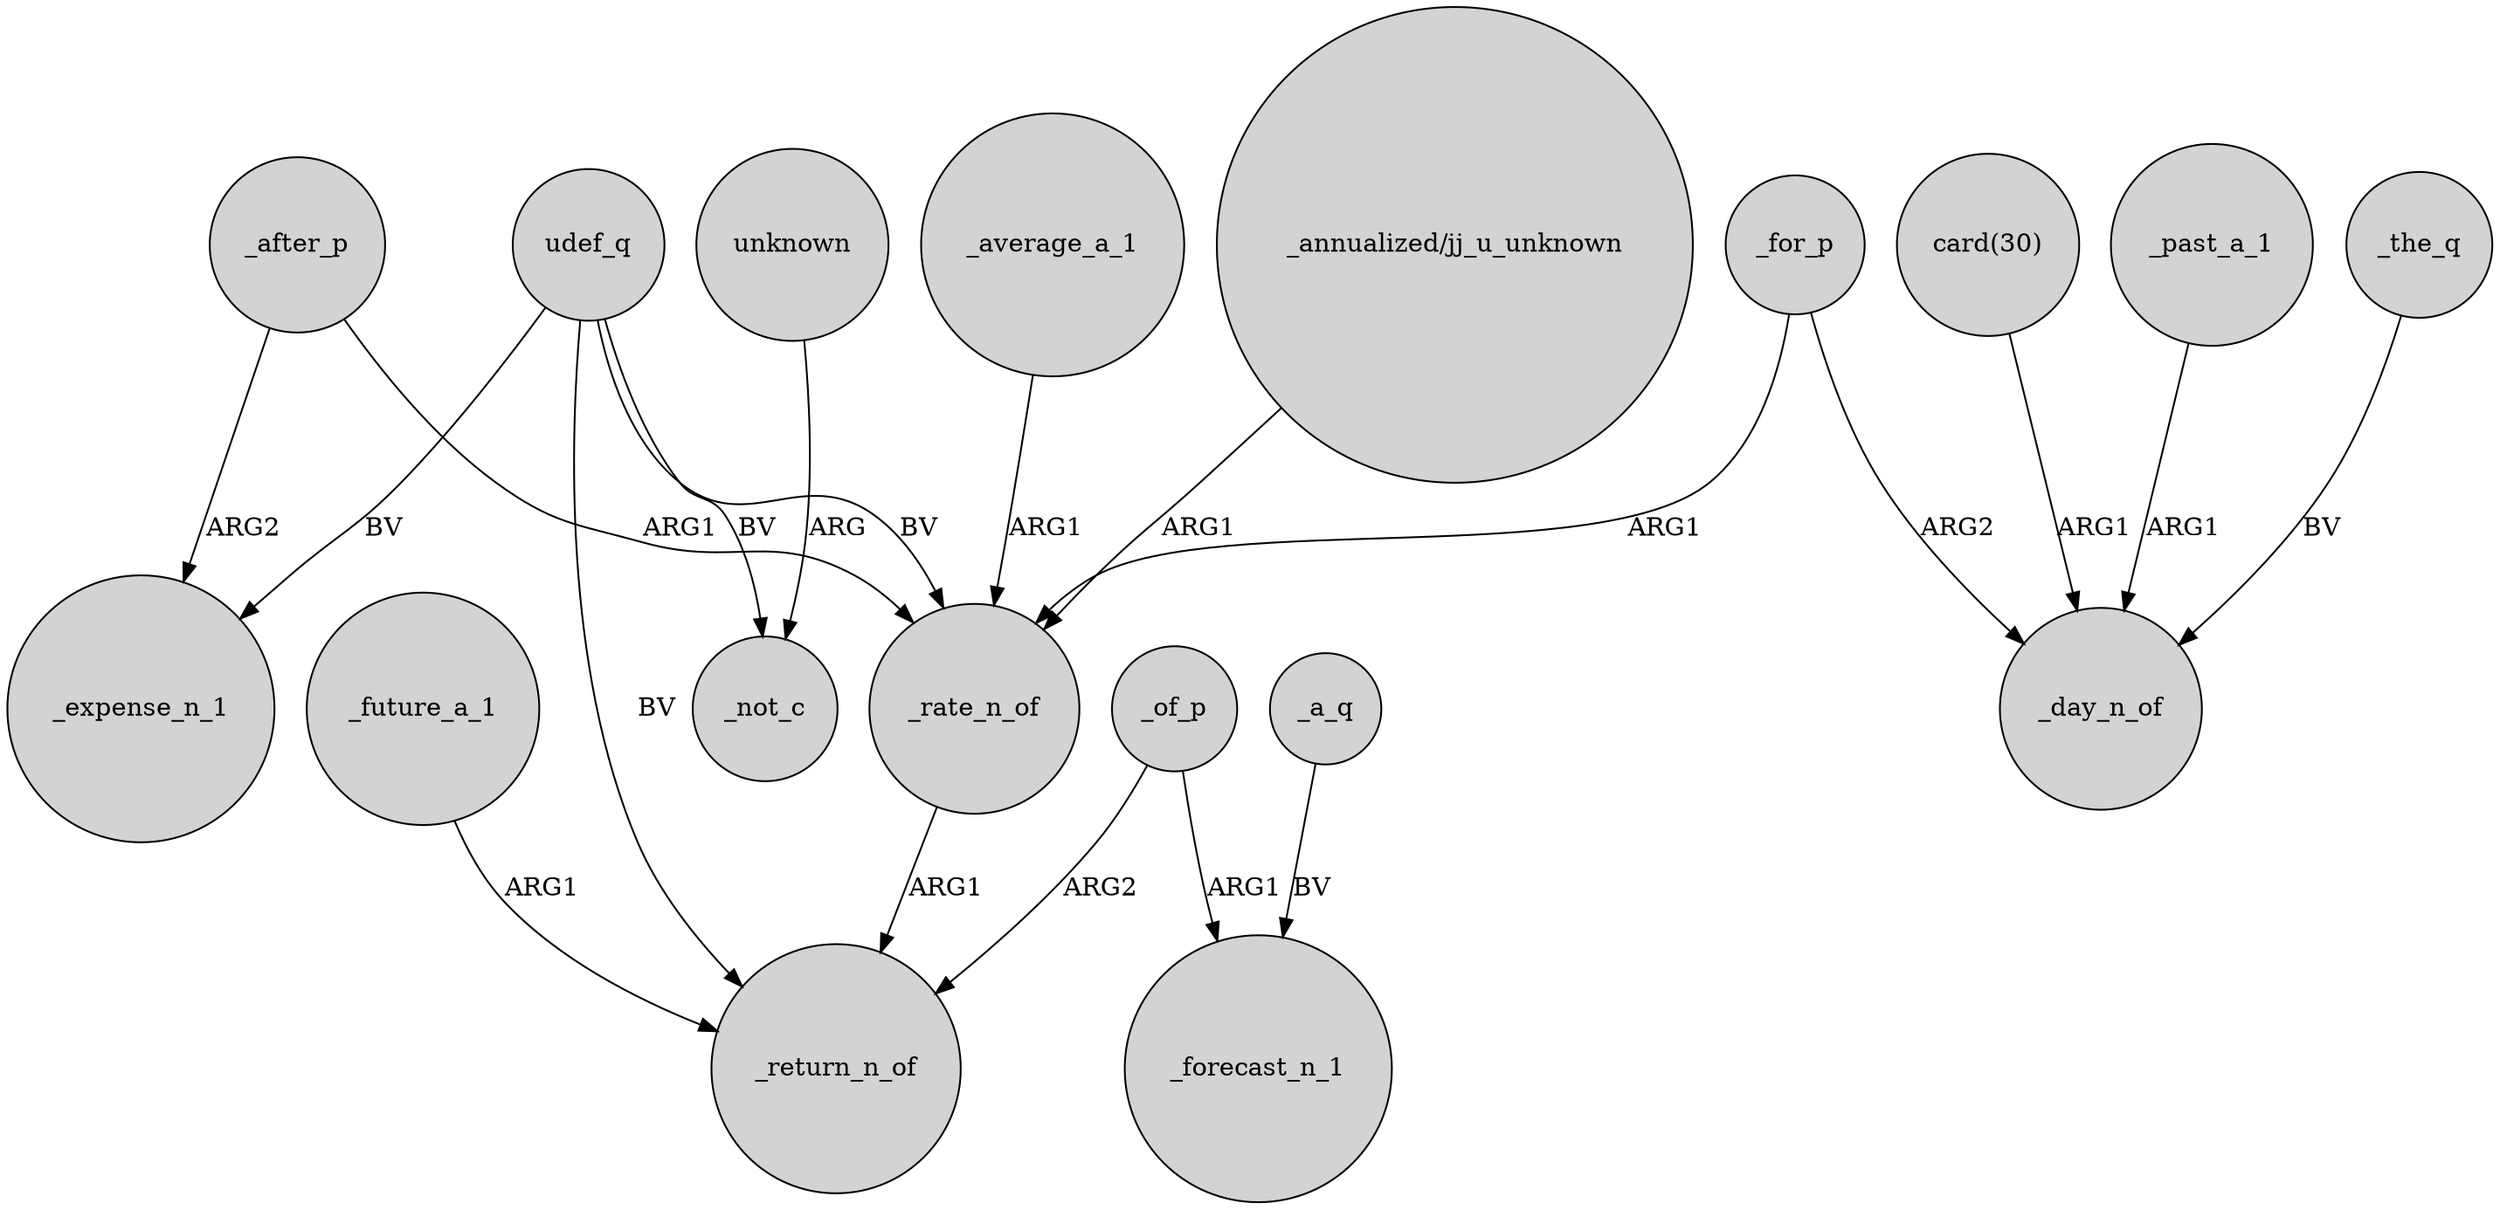 digraph {
	node [shape=circle style=filled]
	udef_q -> _expense_n_1 [label=BV]
	udef_q -> _return_n_of [label=BV]
	_future_a_1 -> _return_n_of [label=ARG1]
	_for_p -> _rate_n_of [label=ARG1]
	_a_q -> _forecast_n_1 [label=BV]
	udef_q -> _rate_n_of [label=BV]
	_after_p -> _expense_n_1 [label=ARG2]
	_of_p -> _return_n_of [label=ARG2]
	_rate_n_of -> _return_n_of [label=ARG1]
	_the_q -> _day_n_of [label=BV]
	_for_p -> _day_n_of [label=ARG2]
	_after_p -> _rate_n_of [label=ARG1]
	_of_p -> _forecast_n_1 [label=ARG1]
	_average_a_1 -> _rate_n_of [label=ARG1]
	"_annualized/jj_u_unknown" -> _rate_n_of [label=ARG1]
	udef_q -> _not_c [label=BV]
	"card(30)" -> _day_n_of [label=ARG1]
	_past_a_1 -> _day_n_of [label=ARG1]
	unknown -> _not_c [label=ARG]
}
